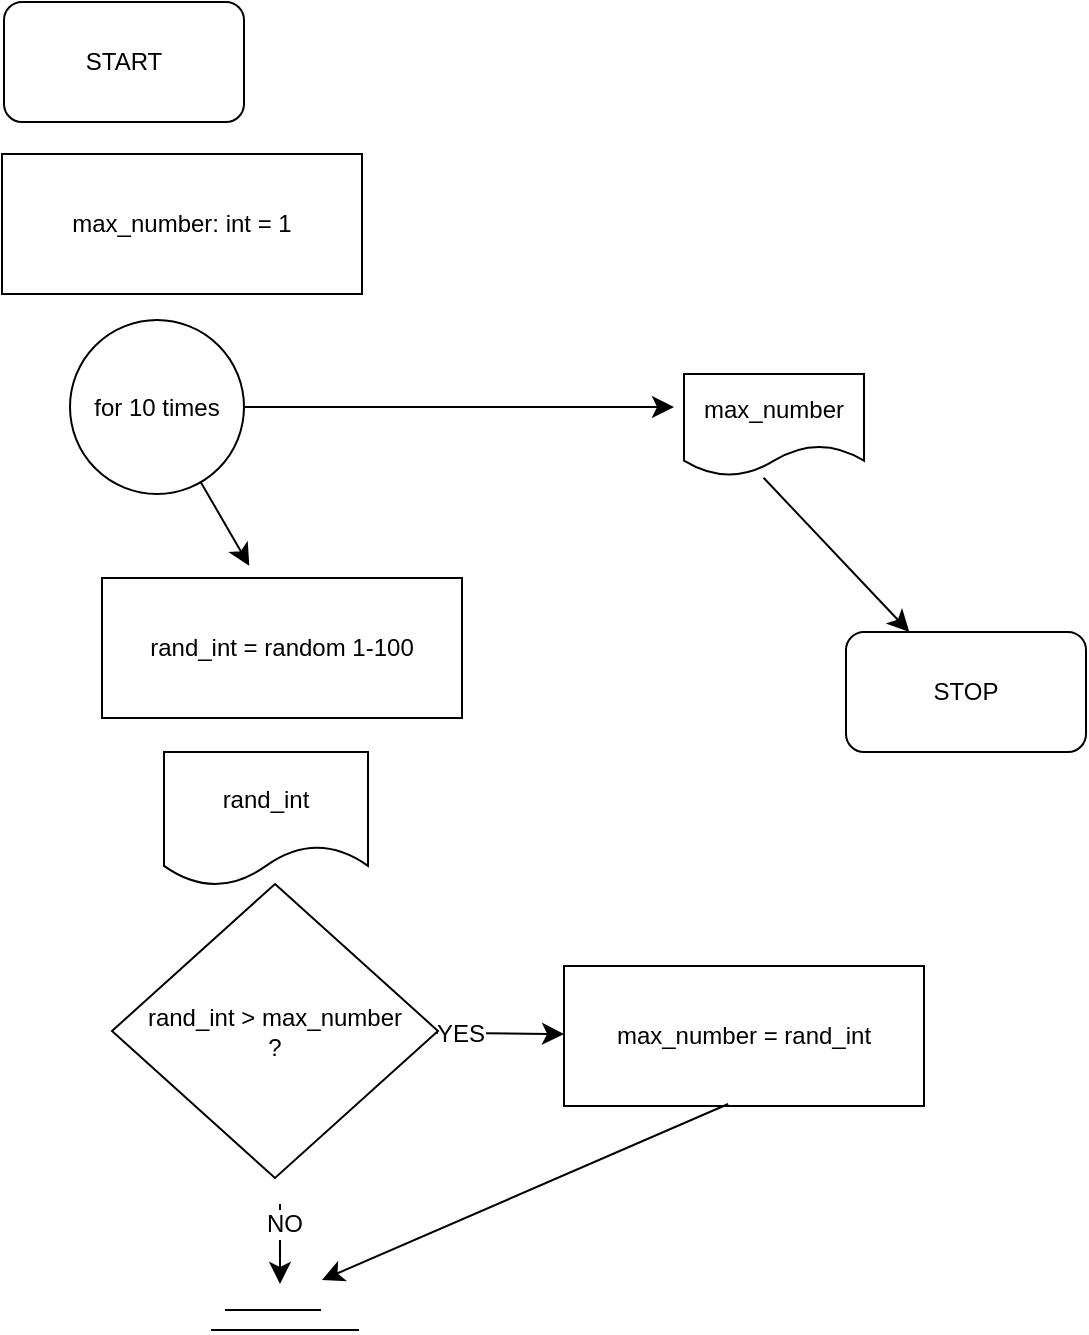 <mxfile version="24.7.12">
  <diagram name="Page-1" id="KiPqW6jJqt-szqUVUywa">
    <mxGraphModel dx="2234" dy="1222" grid="0" gridSize="10" guides="1" tooltips="1" connect="1" arrows="1" fold="1" page="0" pageScale="1" pageWidth="850" pageHeight="1100" math="0" shadow="0">
      <root>
        <mxCell id="0" />
        <mxCell id="1" parent="0" />
        <mxCell id="8M9derKUMyDQeJgVNwB6-1" value="START" style="rounded=1;whiteSpace=wrap;html=1;" vertex="1" parent="1">
          <mxGeometry x="-430" y="-258" width="120" height="60" as="geometry" />
        </mxCell>
        <mxCell id="8M9derKUMyDQeJgVNwB6-2" value="STOP" style="rounded=1;whiteSpace=wrap;html=1;" vertex="1" parent="1">
          <mxGeometry x="-9" y="57" width="120" height="60" as="geometry" />
        </mxCell>
        <mxCell id="8M9derKUMyDQeJgVNwB6-3" value="max_number: int = 1" style="rounded=0;whiteSpace=wrap;html=1;" vertex="1" parent="1">
          <mxGeometry x="-431" y="-182" width="180" height="70" as="geometry" />
        </mxCell>
        <mxCell id="8M9derKUMyDQeJgVNwB6-34" style="edgeStyle=none;curved=1;rounded=0;orthogonalLoop=1;jettySize=auto;html=1;fontSize=12;startSize=8;endSize=8;" edge="1" parent="1" source="8M9derKUMyDQeJgVNwB6-4">
          <mxGeometry relative="1" as="geometry">
            <mxPoint x="-307.358" y="23.891" as="targetPoint" />
          </mxGeometry>
        </mxCell>
        <mxCell id="8M9derKUMyDQeJgVNwB6-35" style="edgeStyle=none;curved=1;rounded=0;orthogonalLoop=1;jettySize=auto;html=1;fontSize=12;startSize=8;endSize=8;" edge="1" parent="1" source="8M9derKUMyDQeJgVNwB6-4">
          <mxGeometry relative="1" as="geometry">
            <mxPoint x="-95" y="-55.5" as="targetPoint" />
          </mxGeometry>
        </mxCell>
        <mxCell id="8M9derKUMyDQeJgVNwB6-4" value="for 10 times" style="ellipse;whiteSpace=wrap;html=1;aspect=fixed;" vertex="1" parent="1">
          <mxGeometry x="-397" y="-99" width="87" height="87" as="geometry" />
        </mxCell>
        <mxCell id="8M9derKUMyDQeJgVNwB6-44" value="" style="edgeStyle=none;curved=1;rounded=0;orthogonalLoop=1;jettySize=auto;html=1;fontSize=12;startSize=8;endSize=8;" edge="1" parent="1" source="8M9derKUMyDQeJgVNwB6-7" target="8M9derKUMyDQeJgVNwB6-43">
          <mxGeometry relative="1" as="geometry" />
        </mxCell>
        <mxCell id="8M9derKUMyDQeJgVNwB6-45" value="YES" style="edgeLabel;html=1;align=center;verticalAlign=middle;resizable=0;points=[];fontSize=12;" vertex="1" connectable="0" parent="8M9derKUMyDQeJgVNwB6-44">
          <mxGeometry x="-0.626" relative="1" as="geometry">
            <mxPoint as="offset" />
          </mxGeometry>
        </mxCell>
        <mxCell id="8M9derKUMyDQeJgVNwB6-7" value="rand_int &amp;gt; max_number&lt;div&gt;?&lt;/div&gt;" style="rhombus;whiteSpace=wrap;html=1;" vertex="1" parent="1">
          <mxGeometry x="-376" y="183" width="163" height="147" as="geometry" />
        </mxCell>
        <mxCell id="8M9derKUMyDQeJgVNwB6-14" value="" style="edgeStyle=none;curved=1;rounded=0;orthogonalLoop=1;jettySize=auto;html=1;fontSize=12;startSize=8;endSize=8;exitX=0.442;exitY=1.017;exitDx=0;exitDy=0;exitPerimeter=0;" edge="1" parent="1" source="8M9derKUMyDQeJgVNwB6-37" target="8M9derKUMyDQeJgVNwB6-2">
          <mxGeometry relative="1" as="geometry">
            <mxPoint x="62" y="-68" as="sourcePoint" />
          </mxGeometry>
        </mxCell>
        <mxCell id="8M9derKUMyDQeJgVNwB6-22" value="" style="endArrow=none;html=1;rounded=0;fontSize=12;startSize=8;endSize=8;curved=1;" edge="1" parent="1">
          <mxGeometry width="50" height="50" relative="1" as="geometry">
            <mxPoint x="-319.5" y="396" as="sourcePoint" />
            <mxPoint x="-271.5" y="396" as="targetPoint" />
          </mxGeometry>
        </mxCell>
        <mxCell id="8M9derKUMyDQeJgVNwB6-23" value="" style="endArrow=none;html=1;rounded=0;fontSize=12;startSize=8;endSize=8;curved=1;" edge="1" parent="1">
          <mxGeometry width="50" height="50" relative="1" as="geometry">
            <mxPoint x="-326.5" y="406" as="sourcePoint" />
            <mxPoint x="-252.5" y="406" as="targetPoint" />
          </mxGeometry>
        </mxCell>
        <mxCell id="8M9derKUMyDQeJgVNwB6-30" value="" style="edgeStyle=none;curved=1;rounded=0;orthogonalLoop=1;jettySize=auto;html=1;fontSize=12;startSize=8;endSize=8;" edge="1" parent="1">
          <mxGeometry relative="1" as="geometry">
            <mxPoint x="-292" y="343" as="sourcePoint" />
            <mxPoint x="-292" y="383" as="targetPoint" />
          </mxGeometry>
        </mxCell>
        <mxCell id="8M9derKUMyDQeJgVNwB6-48" value="NO" style="edgeLabel;html=1;align=center;verticalAlign=middle;resizable=0;points=[];fontSize=12;" vertex="1" connectable="0" parent="8M9derKUMyDQeJgVNwB6-30">
          <mxGeometry x="-0.5" y="2" relative="1" as="geometry">
            <mxPoint as="offset" />
          </mxGeometry>
        </mxCell>
        <mxCell id="8M9derKUMyDQeJgVNwB6-37" value="max_number" style="shape=document;whiteSpace=wrap;html=1;boundedLbl=1;" vertex="1" parent="1">
          <mxGeometry x="-90" y="-72" width="90" height="51" as="geometry" />
        </mxCell>
        <mxCell id="8M9derKUMyDQeJgVNwB6-42" value="rand_int = random 1-100" style="rounded=0;whiteSpace=wrap;html=1;" vertex="1" parent="1">
          <mxGeometry x="-381" y="30" width="180" height="70" as="geometry" />
        </mxCell>
        <mxCell id="8M9derKUMyDQeJgVNwB6-43" value="max_number = rand_int" style="rounded=0;whiteSpace=wrap;html=1;" vertex="1" parent="1">
          <mxGeometry x="-150" y="224" width="180" height="70" as="geometry" />
        </mxCell>
        <mxCell id="8M9derKUMyDQeJgVNwB6-46" value="" style="endArrow=classic;html=1;rounded=0;fontSize=12;startSize=8;endSize=8;curved=1;exitX=0.456;exitY=0.986;exitDx=0;exitDy=0;exitPerimeter=0;" edge="1" parent="1" source="8M9derKUMyDQeJgVNwB6-43">
          <mxGeometry width="50" height="50" relative="1" as="geometry">
            <mxPoint x="-75" y="301" as="sourcePoint" />
            <mxPoint x="-271" y="381" as="targetPoint" />
          </mxGeometry>
        </mxCell>
        <mxCell id="8M9derKUMyDQeJgVNwB6-47" value="rand_int" style="shape=document;whiteSpace=wrap;html=1;boundedLbl=1;" vertex="1" parent="1">
          <mxGeometry x="-350" y="117" width="102" height="67" as="geometry" />
        </mxCell>
      </root>
    </mxGraphModel>
  </diagram>
</mxfile>
